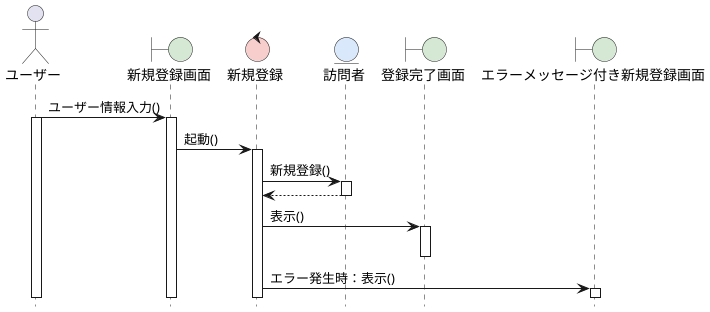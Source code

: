 @startuml Web論文システム-入学手続シーケンス図
hide footbox
skinparam boundaryBackgroundColor #D5E8D4
skinparam controlBackgroundColor  #F8CECC
skinparam entityBackgroundColor   #DAE8FC

actor ユーザー as A
boundary 新規登録画面 as B1
control 新規登録 as B2
entity 訪問者 as B3
boundary 登録完了画面 as C1
boundary エラーメッセージ付き新規登録画面 as C2

A -> B1: ユーザー情報入力()
activate A
activate B1

B1 -> B2: 起動()
activate B2

B2 -> B3: 新規登録()
activate B3

B3 --> B2
deactivate B3

B2 -> C1: 表示()
activate C1
deactivate C1

B2 -> C2: エラー発生時：表示()
activate C2


@enduml